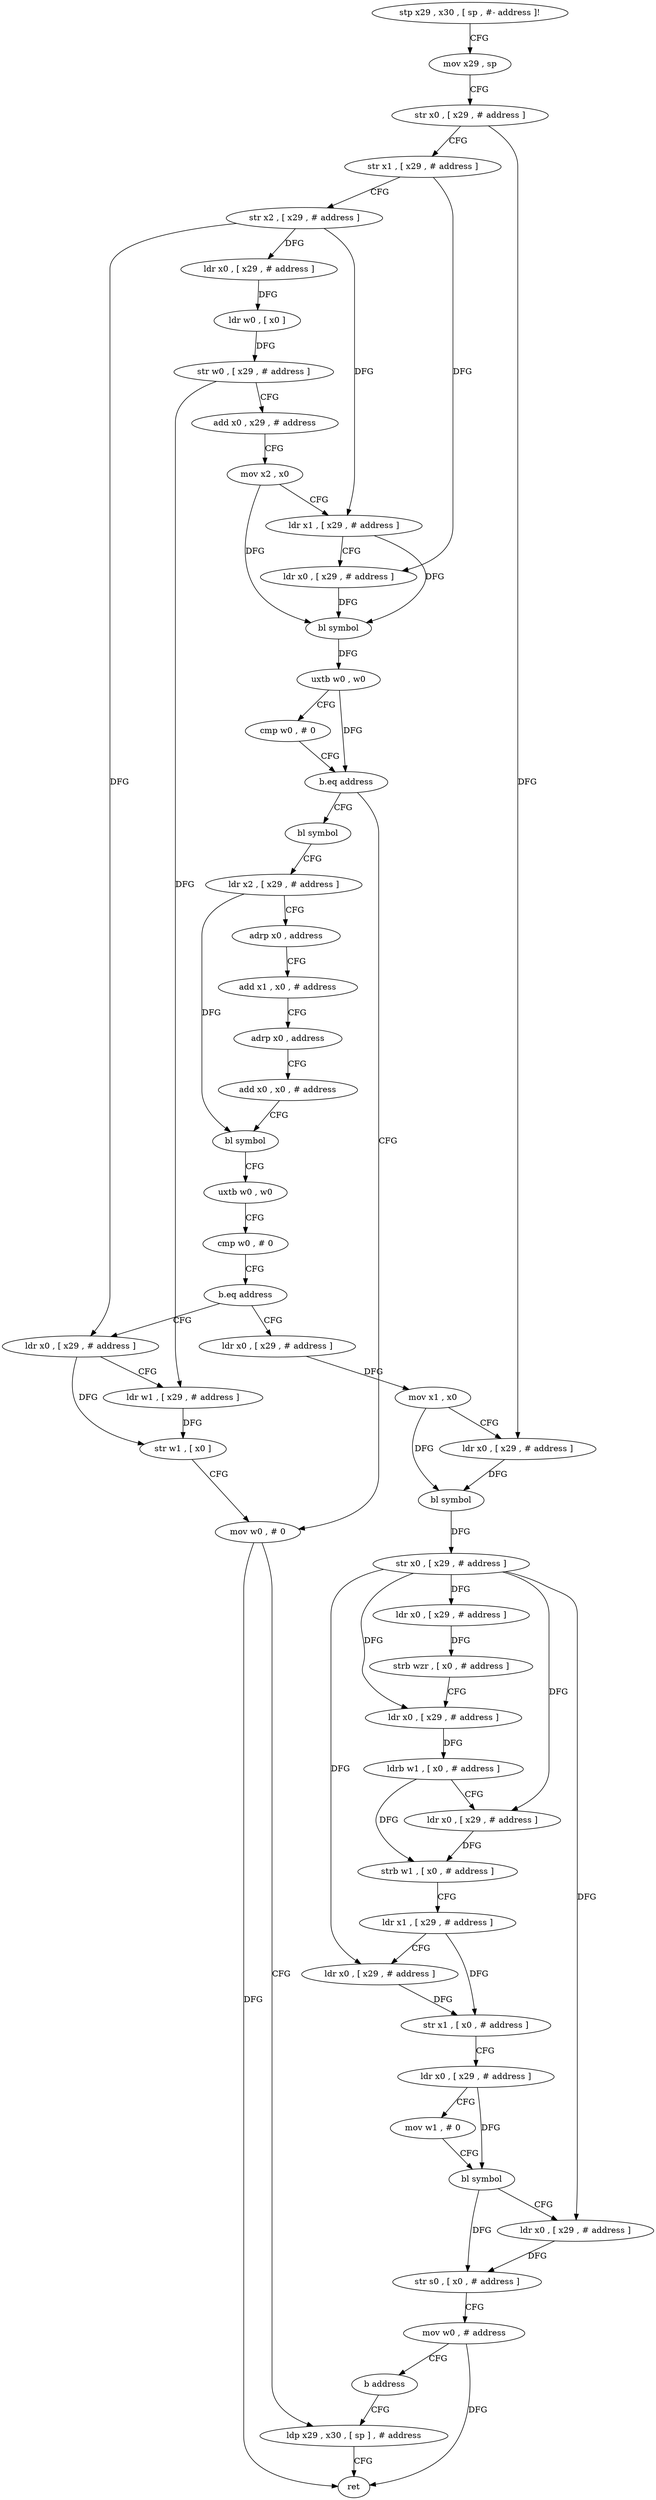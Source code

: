 digraph "func" {
"4269604" [label = "stp x29 , x30 , [ sp , #- address ]!" ]
"4269608" [label = "mov x29 , sp" ]
"4269612" [label = "str x0 , [ x29 , # address ]" ]
"4269616" [label = "str x1 , [ x29 , # address ]" ]
"4269620" [label = "str x2 , [ x29 , # address ]" ]
"4269624" [label = "ldr x0 , [ x29 , # address ]" ]
"4269628" [label = "ldr w0 , [ x0 ]" ]
"4269632" [label = "str w0 , [ x29 , # address ]" ]
"4269636" [label = "add x0 , x29 , # address" ]
"4269640" [label = "mov x2 , x0" ]
"4269644" [label = "ldr x1 , [ x29 , # address ]" ]
"4269648" [label = "ldr x0 , [ x29 , # address ]" ]
"4269652" [label = "bl symbol" ]
"4269656" [label = "uxtb w0 , w0" ]
"4269660" [label = "cmp w0 , # 0" ]
"4269664" [label = "b.eq address" ]
"4269804" [label = "mov w0 , # 0" ]
"4269668" [label = "bl symbol" ]
"4269808" [label = "ldp x29 , x30 , [ sp ] , # address" ]
"4269672" [label = "ldr x2 , [ x29 , # address ]" ]
"4269676" [label = "adrp x0 , address" ]
"4269680" [label = "add x1 , x0 , # address" ]
"4269684" [label = "adrp x0 , address" ]
"4269688" [label = "add x0 , x0 , # address" ]
"4269692" [label = "bl symbol" ]
"4269696" [label = "uxtb w0 , w0" ]
"4269700" [label = "cmp w0 , # 0" ]
"4269704" [label = "b.eq address" ]
"4269792" [label = "ldr x0 , [ x29 , # address ]" ]
"4269708" [label = "ldr x0 , [ x29 , # address ]" ]
"4269796" [label = "ldr w1 , [ x29 , # address ]" ]
"4269800" [label = "str w1 , [ x0 ]" ]
"4269712" [label = "mov x1 , x0" ]
"4269716" [label = "ldr x0 , [ x29 , # address ]" ]
"4269720" [label = "bl symbol" ]
"4269724" [label = "str x0 , [ x29 , # address ]" ]
"4269728" [label = "ldr x0 , [ x29 , # address ]" ]
"4269732" [label = "strb wzr , [ x0 , # address ]" ]
"4269736" [label = "ldr x0 , [ x29 , # address ]" ]
"4269740" [label = "ldrb w1 , [ x0 , # address ]" ]
"4269744" [label = "ldr x0 , [ x29 , # address ]" ]
"4269748" [label = "strb w1 , [ x0 , # address ]" ]
"4269752" [label = "ldr x1 , [ x29 , # address ]" ]
"4269756" [label = "ldr x0 , [ x29 , # address ]" ]
"4269760" [label = "str x1 , [ x0 , # address ]" ]
"4269764" [label = "ldr x0 , [ x29 , # address ]" ]
"4269768" [label = "mov w1 , # 0" ]
"4269772" [label = "bl symbol" ]
"4269776" [label = "ldr x0 , [ x29 , # address ]" ]
"4269780" [label = "str s0 , [ x0 , # address ]" ]
"4269784" [label = "mov w0 , # address" ]
"4269788" [label = "b address" ]
"4269812" [label = "ret" ]
"4269604" -> "4269608" [ label = "CFG" ]
"4269608" -> "4269612" [ label = "CFG" ]
"4269612" -> "4269616" [ label = "CFG" ]
"4269612" -> "4269716" [ label = "DFG" ]
"4269616" -> "4269620" [ label = "CFG" ]
"4269616" -> "4269648" [ label = "DFG" ]
"4269620" -> "4269624" [ label = "DFG" ]
"4269620" -> "4269644" [ label = "DFG" ]
"4269620" -> "4269792" [ label = "DFG" ]
"4269624" -> "4269628" [ label = "DFG" ]
"4269628" -> "4269632" [ label = "DFG" ]
"4269632" -> "4269636" [ label = "CFG" ]
"4269632" -> "4269796" [ label = "DFG" ]
"4269636" -> "4269640" [ label = "CFG" ]
"4269640" -> "4269644" [ label = "CFG" ]
"4269640" -> "4269652" [ label = "DFG" ]
"4269644" -> "4269648" [ label = "CFG" ]
"4269644" -> "4269652" [ label = "DFG" ]
"4269648" -> "4269652" [ label = "DFG" ]
"4269652" -> "4269656" [ label = "DFG" ]
"4269656" -> "4269660" [ label = "CFG" ]
"4269656" -> "4269664" [ label = "DFG" ]
"4269660" -> "4269664" [ label = "CFG" ]
"4269664" -> "4269804" [ label = "CFG" ]
"4269664" -> "4269668" [ label = "CFG" ]
"4269804" -> "4269808" [ label = "CFG" ]
"4269804" -> "4269812" [ label = "DFG" ]
"4269668" -> "4269672" [ label = "CFG" ]
"4269808" -> "4269812" [ label = "CFG" ]
"4269672" -> "4269676" [ label = "CFG" ]
"4269672" -> "4269692" [ label = "DFG" ]
"4269676" -> "4269680" [ label = "CFG" ]
"4269680" -> "4269684" [ label = "CFG" ]
"4269684" -> "4269688" [ label = "CFG" ]
"4269688" -> "4269692" [ label = "CFG" ]
"4269692" -> "4269696" [ label = "CFG" ]
"4269696" -> "4269700" [ label = "CFG" ]
"4269700" -> "4269704" [ label = "CFG" ]
"4269704" -> "4269792" [ label = "CFG" ]
"4269704" -> "4269708" [ label = "CFG" ]
"4269792" -> "4269796" [ label = "CFG" ]
"4269792" -> "4269800" [ label = "DFG" ]
"4269708" -> "4269712" [ label = "DFG" ]
"4269796" -> "4269800" [ label = "DFG" ]
"4269800" -> "4269804" [ label = "CFG" ]
"4269712" -> "4269716" [ label = "CFG" ]
"4269712" -> "4269720" [ label = "DFG" ]
"4269716" -> "4269720" [ label = "DFG" ]
"4269720" -> "4269724" [ label = "DFG" ]
"4269724" -> "4269728" [ label = "DFG" ]
"4269724" -> "4269736" [ label = "DFG" ]
"4269724" -> "4269744" [ label = "DFG" ]
"4269724" -> "4269756" [ label = "DFG" ]
"4269724" -> "4269776" [ label = "DFG" ]
"4269728" -> "4269732" [ label = "DFG" ]
"4269732" -> "4269736" [ label = "CFG" ]
"4269736" -> "4269740" [ label = "DFG" ]
"4269740" -> "4269744" [ label = "CFG" ]
"4269740" -> "4269748" [ label = "DFG" ]
"4269744" -> "4269748" [ label = "DFG" ]
"4269748" -> "4269752" [ label = "CFG" ]
"4269752" -> "4269756" [ label = "CFG" ]
"4269752" -> "4269760" [ label = "DFG" ]
"4269756" -> "4269760" [ label = "DFG" ]
"4269760" -> "4269764" [ label = "CFG" ]
"4269764" -> "4269768" [ label = "CFG" ]
"4269764" -> "4269772" [ label = "DFG" ]
"4269768" -> "4269772" [ label = "CFG" ]
"4269772" -> "4269776" [ label = "CFG" ]
"4269772" -> "4269780" [ label = "DFG" ]
"4269776" -> "4269780" [ label = "DFG" ]
"4269780" -> "4269784" [ label = "CFG" ]
"4269784" -> "4269788" [ label = "CFG" ]
"4269784" -> "4269812" [ label = "DFG" ]
"4269788" -> "4269808" [ label = "CFG" ]
}
